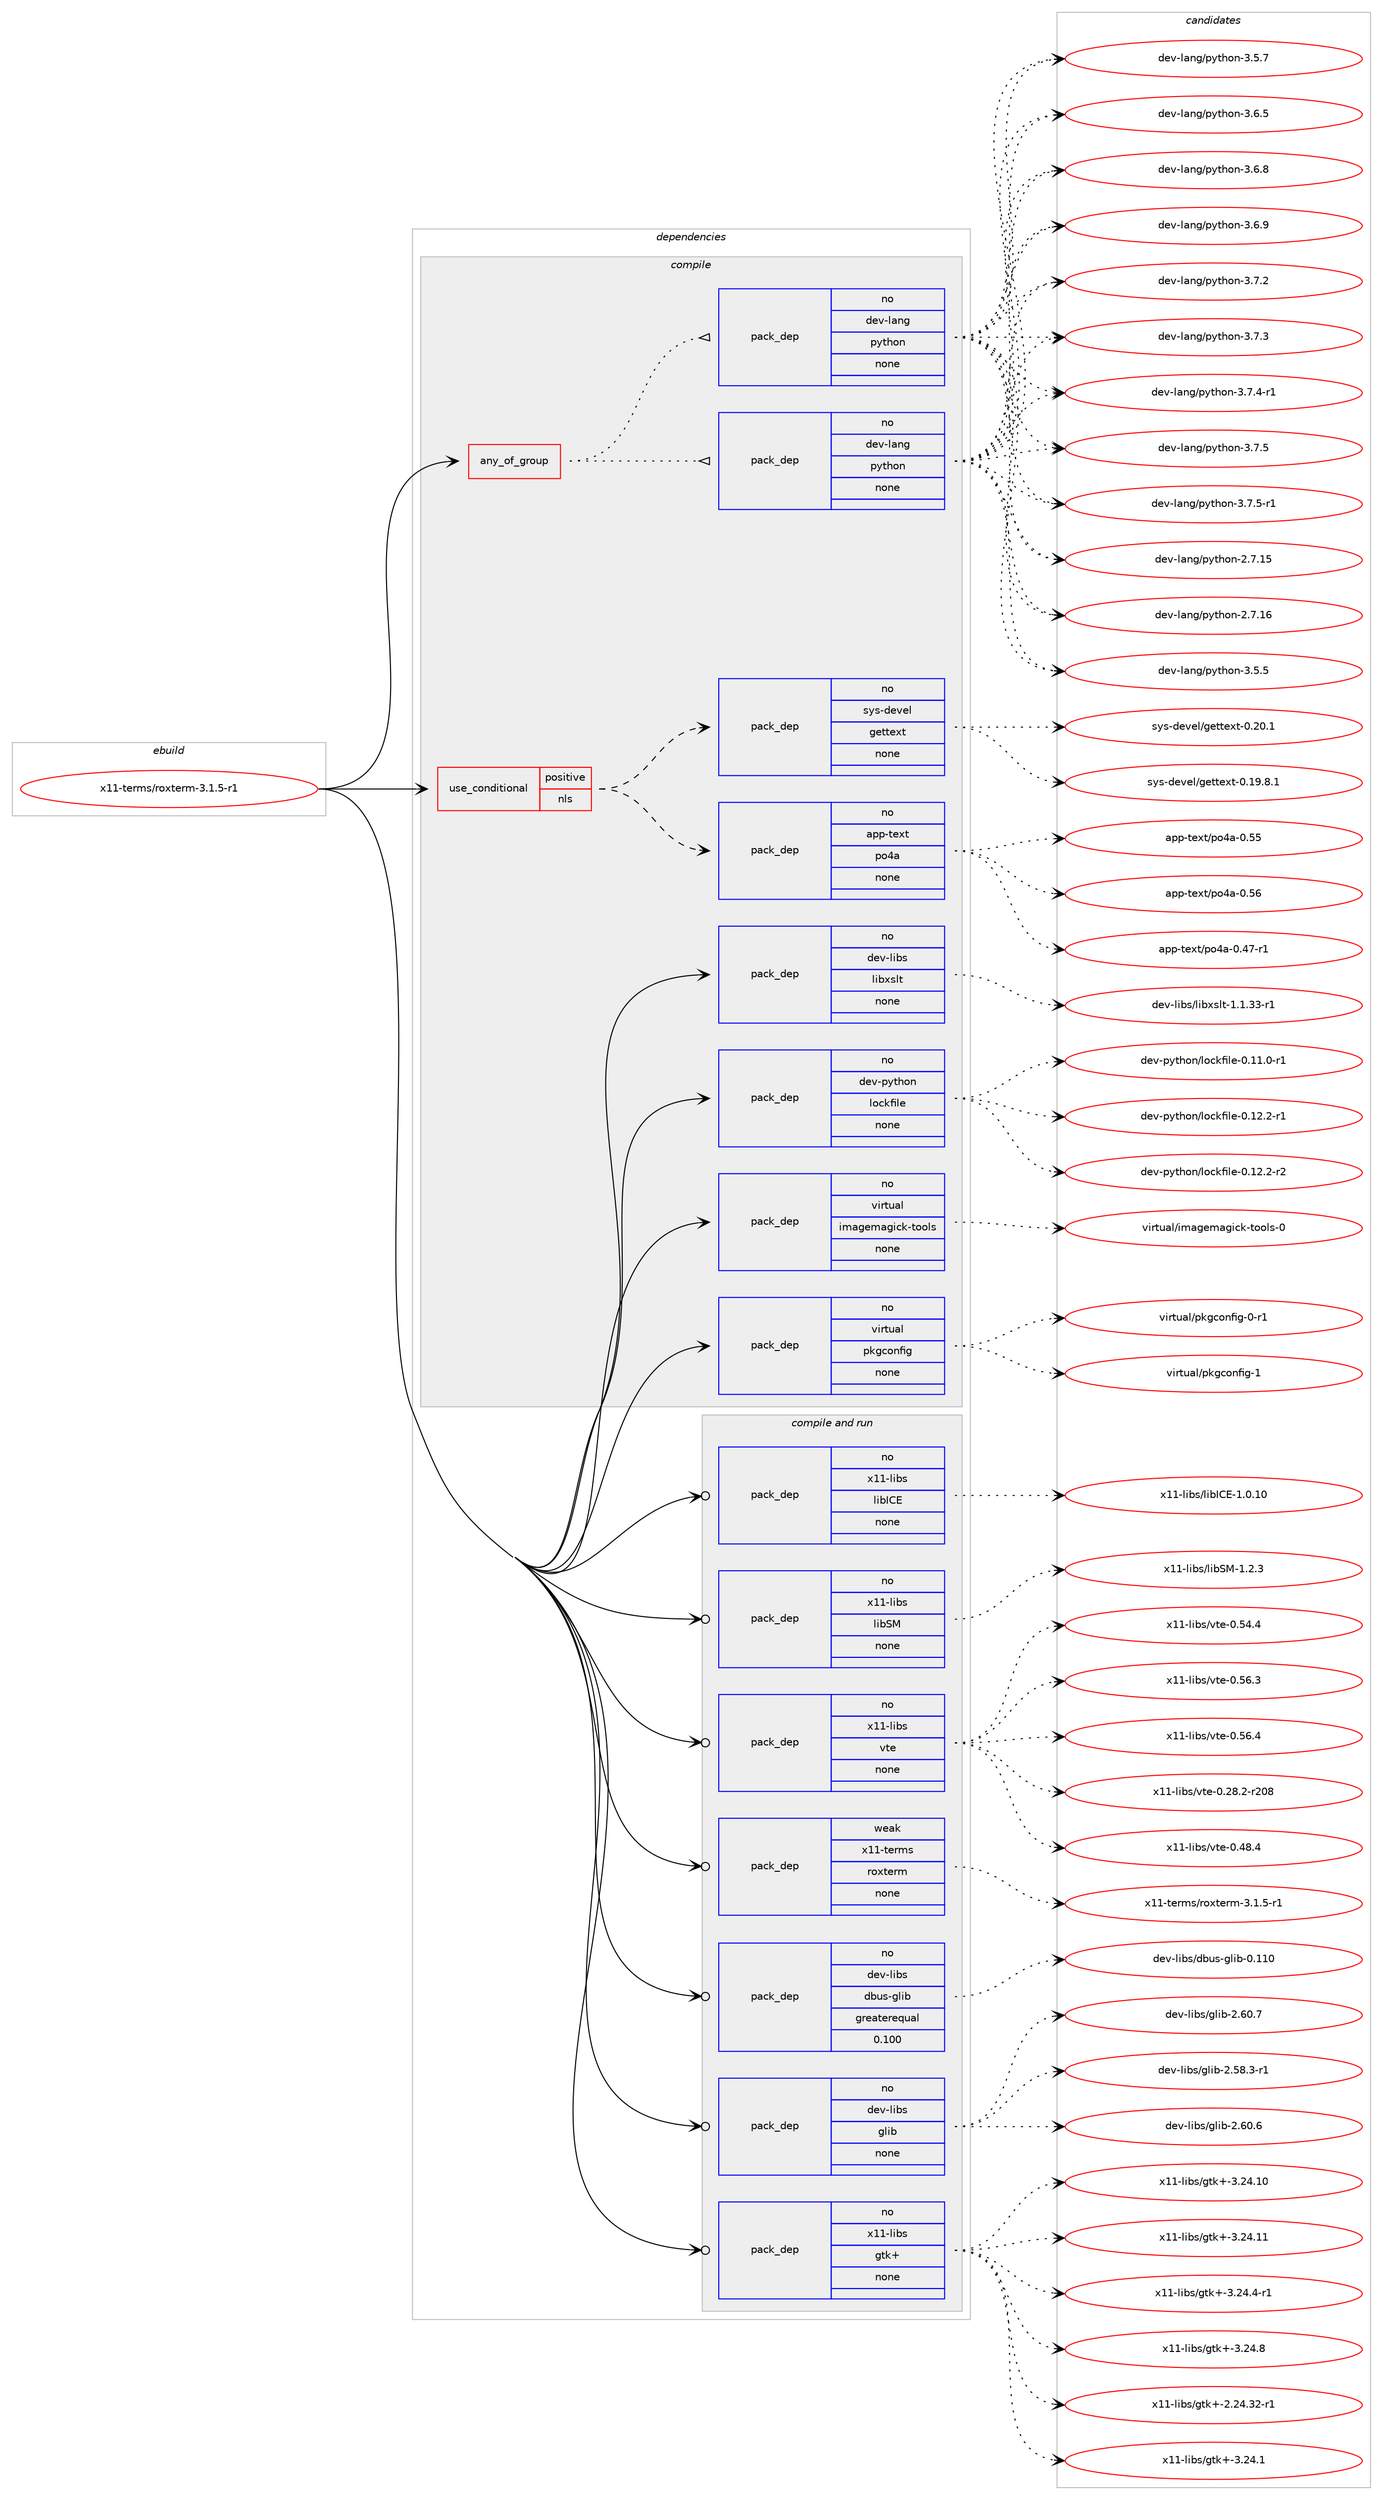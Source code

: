digraph prolog {

# *************
# Graph options
# *************

newrank=true;
concentrate=true;
compound=true;
graph [rankdir=LR,fontname=Helvetica,fontsize=10,ranksep=1.5];#, ranksep=2.5, nodesep=0.2];
edge  [arrowhead=vee];
node  [fontname=Helvetica,fontsize=10];

# **********
# The ebuild
# **********

subgraph cluster_leftcol {
color=gray;
rank=same;
label=<<i>ebuild</i>>;
id [label="x11-terms/roxterm-3.1.5-r1", color=red, width=4, href="../x11-terms/roxterm-3.1.5-r1.svg"];
}

# ****************
# The dependencies
# ****************

subgraph cluster_midcol {
color=gray;
label=<<i>dependencies</i>>;
subgraph cluster_compile {
fillcolor="#eeeeee";
style=filled;
label=<<i>compile</i>>;
subgraph any16179 {
dependency924216 [label=<<TABLE BORDER="0" CELLBORDER="1" CELLSPACING="0" CELLPADDING="4"><TR><TD CELLPADDING="10">any_of_group</TD></TR></TABLE>>, shape=none, color=red];subgraph pack687075 {
dependency924217 [label=<<TABLE BORDER="0" CELLBORDER="1" CELLSPACING="0" CELLPADDING="4" WIDTH="220"><TR><TD ROWSPAN="6" CELLPADDING="30">pack_dep</TD></TR><TR><TD WIDTH="110">no</TD></TR><TR><TD>dev-lang</TD></TR><TR><TD>python</TD></TR><TR><TD>none</TD></TR><TR><TD></TD></TR></TABLE>>, shape=none, color=blue];
}
dependency924216:e -> dependency924217:w [weight=20,style="dotted",arrowhead="oinv"];
subgraph pack687076 {
dependency924218 [label=<<TABLE BORDER="0" CELLBORDER="1" CELLSPACING="0" CELLPADDING="4" WIDTH="220"><TR><TD ROWSPAN="6" CELLPADDING="30">pack_dep</TD></TR><TR><TD WIDTH="110">no</TD></TR><TR><TD>dev-lang</TD></TR><TR><TD>python</TD></TR><TR><TD>none</TD></TR><TR><TD></TD></TR></TABLE>>, shape=none, color=blue];
}
dependency924216:e -> dependency924218:w [weight=20,style="dotted",arrowhead="oinv"];
}
id:e -> dependency924216:w [weight=20,style="solid",arrowhead="vee"];
subgraph cond220366 {
dependency924219 [label=<<TABLE BORDER="0" CELLBORDER="1" CELLSPACING="0" CELLPADDING="4"><TR><TD ROWSPAN="3" CELLPADDING="10">use_conditional</TD></TR><TR><TD>positive</TD></TR><TR><TD>nls</TD></TR></TABLE>>, shape=none, color=red];
subgraph pack687077 {
dependency924220 [label=<<TABLE BORDER="0" CELLBORDER="1" CELLSPACING="0" CELLPADDING="4" WIDTH="220"><TR><TD ROWSPAN="6" CELLPADDING="30">pack_dep</TD></TR><TR><TD WIDTH="110">no</TD></TR><TR><TD>app-text</TD></TR><TR><TD>po4a</TD></TR><TR><TD>none</TD></TR><TR><TD></TD></TR></TABLE>>, shape=none, color=blue];
}
dependency924219:e -> dependency924220:w [weight=20,style="dashed",arrowhead="vee"];
subgraph pack687078 {
dependency924221 [label=<<TABLE BORDER="0" CELLBORDER="1" CELLSPACING="0" CELLPADDING="4" WIDTH="220"><TR><TD ROWSPAN="6" CELLPADDING="30">pack_dep</TD></TR><TR><TD WIDTH="110">no</TD></TR><TR><TD>sys-devel</TD></TR><TR><TD>gettext</TD></TR><TR><TD>none</TD></TR><TR><TD></TD></TR></TABLE>>, shape=none, color=blue];
}
dependency924219:e -> dependency924221:w [weight=20,style="dashed",arrowhead="vee"];
}
id:e -> dependency924219:w [weight=20,style="solid",arrowhead="vee"];
subgraph pack687079 {
dependency924222 [label=<<TABLE BORDER="0" CELLBORDER="1" CELLSPACING="0" CELLPADDING="4" WIDTH="220"><TR><TD ROWSPAN="6" CELLPADDING="30">pack_dep</TD></TR><TR><TD WIDTH="110">no</TD></TR><TR><TD>dev-libs</TD></TR><TR><TD>libxslt</TD></TR><TR><TD>none</TD></TR><TR><TD></TD></TR></TABLE>>, shape=none, color=blue];
}
id:e -> dependency924222:w [weight=20,style="solid",arrowhead="vee"];
subgraph pack687080 {
dependency924223 [label=<<TABLE BORDER="0" CELLBORDER="1" CELLSPACING="0" CELLPADDING="4" WIDTH="220"><TR><TD ROWSPAN="6" CELLPADDING="30">pack_dep</TD></TR><TR><TD WIDTH="110">no</TD></TR><TR><TD>dev-python</TD></TR><TR><TD>lockfile</TD></TR><TR><TD>none</TD></TR><TR><TD></TD></TR></TABLE>>, shape=none, color=blue];
}
id:e -> dependency924223:w [weight=20,style="solid",arrowhead="vee"];
subgraph pack687081 {
dependency924224 [label=<<TABLE BORDER="0" CELLBORDER="1" CELLSPACING="0" CELLPADDING="4" WIDTH="220"><TR><TD ROWSPAN="6" CELLPADDING="30">pack_dep</TD></TR><TR><TD WIDTH="110">no</TD></TR><TR><TD>virtual</TD></TR><TR><TD>imagemagick-tools</TD></TR><TR><TD>none</TD></TR><TR><TD></TD></TR></TABLE>>, shape=none, color=blue];
}
id:e -> dependency924224:w [weight=20,style="solid",arrowhead="vee"];
subgraph pack687082 {
dependency924225 [label=<<TABLE BORDER="0" CELLBORDER="1" CELLSPACING="0" CELLPADDING="4" WIDTH="220"><TR><TD ROWSPAN="6" CELLPADDING="30">pack_dep</TD></TR><TR><TD WIDTH="110">no</TD></TR><TR><TD>virtual</TD></TR><TR><TD>pkgconfig</TD></TR><TR><TD>none</TD></TR><TR><TD></TD></TR></TABLE>>, shape=none, color=blue];
}
id:e -> dependency924225:w [weight=20,style="solid",arrowhead="vee"];
}
subgraph cluster_compileandrun {
fillcolor="#eeeeee";
style=filled;
label=<<i>compile and run</i>>;
subgraph pack687083 {
dependency924226 [label=<<TABLE BORDER="0" CELLBORDER="1" CELLSPACING="0" CELLPADDING="4" WIDTH="220"><TR><TD ROWSPAN="6" CELLPADDING="30">pack_dep</TD></TR><TR><TD WIDTH="110">no</TD></TR><TR><TD>dev-libs</TD></TR><TR><TD>dbus-glib</TD></TR><TR><TD>greaterequal</TD></TR><TR><TD>0.100</TD></TR></TABLE>>, shape=none, color=blue];
}
id:e -> dependency924226:w [weight=20,style="solid",arrowhead="odotvee"];
subgraph pack687084 {
dependency924227 [label=<<TABLE BORDER="0" CELLBORDER="1" CELLSPACING="0" CELLPADDING="4" WIDTH="220"><TR><TD ROWSPAN="6" CELLPADDING="30">pack_dep</TD></TR><TR><TD WIDTH="110">no</TD></TR><TR><TD>dev-libs</TD></TR><TR><TD>glib</TD></TR><TR><TD>none</TD></TR><TR><TD></TD></TR></TABLE>>, shape=none, color=blue];
}
id:e -> dependency924227:w [weight=20,style="solid",arrowhead="odotvee"];
subgraph pack687085 {
dependency924228 [label=<<TABLE BORDER="0" CELLBORDER="1" CELLSPACING="0" CELLPADDING="4" WIDTH="220"><TR><TD ROWSPAN="6" CELLPADDING="30">pack_dep</TD></TR><TR><TD WIDTH="110">no</TD></TR><TR><TD>x11-libs</TD></TR><TR><TD>gtk+</TD></TR><TR><TD>none</TD></TR><TR><TD></TD></TR></TABLE>>, shape=none, color=blue];
}
id:e -> dependency924228:w [weight=20,style="solid",arrowhead="odotvee"];
subgraph pack687086 {
dependency924229 [label=<<TABLE BORDER="0" CELLBORDER="1" CELLSPACING="0" CELLPADDING="4" WIDTH="220"><TR><TD ROWSPAN="6" CELLPADDING="30">pack_dep</TD></TR><TR><TD WIDTH="110">no</TD></TR><TR><TD>x11-libs</TD></TR><TR><TD>libICE</TD></TR><TR><TD>none</TD></TR><TR><TD></TD></TR></TABLE>>, shape=none, color=blue];
}
id:e -> dependency924229:w [weight=20,style="solid",arrowhead="odotvee"];
subgraph pack687087 {
dependency924230 [label=<<TABLE BORDER="0" CELLBORDER="1" CELLSPACING="0" CELLPADDING="4" WIDTH="220"><TR><TD ROWSPAN="6" CELLPADDING="30">pack_dep</TD></TR><TR><TD WIDTH="110">no</TD></TR><TR><TD>x11-libs</TD></TR><TR><TD>libSM</TD></TR><TR><TD>none</TD></TR><TR><TD></TD></TR></TABLE>>, shape=none, color=blue];
}
id:e -> dependency924230:w [weight=20,style="solid",arrowhead="odotvee"];
subgraph pack687088 {
dependency924231 [label=<<TABLE BORDER="0" CELLBORDER="1" CELLSPACING="0" CELLPADDING="4" WIDTH="220"><TR><TD ROWSPAN="6" CELLPADDING="30">pack_dep</TD></TR><TR><TD WIDTH="110">no</TD></TR><TR><TD>x11-libs</TD></TR><TR><TD>vte</TD></TR><TR><TD>none</TD></TR><TR><TD></TD></TR></TABLE>>, shape=none, color=blue];
}
id:e -> dependency924231:w [weight=20,style="solid",arrowhead="odotvee"];
subgraph pack687089 {
dependency924232 [label=<<TABLE BORDER="0" CELLBORDER="1" CELLSPACING="0" CELLPADDING="4" WIDTH="220"><TR><TD ROWSPAN="6" CELLPADDING="30">pack_dep</TD></TR><TR><TD WIDTH="110">weak</TD></TR><TR><TD>x11-terms</TD></TR><TR><TD>roxterm</TD></TR><TR><TD>none</TD></TR><TR><TD></TD></TR></TABLE>>, shape=none, color=blue];
}
id:e -> dependency924232:w [weight=20,style="solid",arrowhead="odotvee"];
}
subgraph cluster_run {
fillcolor="#eeeeee";
style=filled;
label=<<i>run</i>>;
}
}

# **************
# The candidates
# **************

subgraph cluster_choices {
rank=same;
color=gray;
label=<<i>candidates</i>>;

subgraph choice687075 {
color=black;
nodesep=1;
choice10010111845108971101034711212111610411111045504655464953 [label="dev-lang/python-2.7.15", color=red, width=4,href="../dev-lang/python-2.7.15.svg"];
choice10010111845108971101034711212111610411111045504655464954 [label="dev-lang/python-2.7.16", color=red, width=4,href="../dev-lang/python-2.7.16.svg"];
choice100101118451089711010347112121116104111110455146534653 [label="dev-lang/python-3.5.5", color=red, width=4,href="../dev-lang/python-3.5.5.svg"];
choice100101118451089711010347112121116104111110455146534655 [label="dev-lang/python-3.5.7", color=red, width=4,href="../dev-lang/python-3.5.7.svg"];
choice100101118451089711010347112121116104111110455146544653 [label="dev-lang/python-3.6.5", color=red, width=4,href="../dev-lang/python-3.6.5.svg"];
choice100101118451089711010347112121116104111110455146544656 [label="dev-lang/python-3.6.8", color=red, width=4,href="../dev-lang/python-3.6.8.svg"];
choice100101118451089711010347112121116104111110455146544657 [label="dev-lang/python-3.6.9", color=red, width=4,href="../dev-lang/python-3.6.9.svg"];
choice100101118451089711010347112121116104111110455146554650 [label="dev-lang/python-3.7.2", color=red, width=4,href="../dev-lang/python-3.7.2.svg"];
choice100101118451089711010347112121116104111110455146554651 [label="dev-lang/python-3.7.3", color=red, width=4,href="../dev-lang/python-3.7.3.svg"];
choice1001011184510897110103471121211161041111104551465546524511449 [label="dev-lang/python-3.7.4-r1", color=red, width=4,href="../dev-lang/python-3.7.4-r1.svg"];
choice100101118451089711010347112121116104111110455146554653 [label="dev-lang/python-3.7.5", color=red, width=4,href="../dev-lang/python-3.7.5.svg"];
choice1001011184510897110103471121211161041111104551465546534511449 [label="dev-lang/python-3.7.5-r1", color=red, width=4,href="../dev-lang/python-3.7.5-r1.svg"];
dependency924217:e -> choice10010111845108971101034711212111610411111045504655464953:w [style=dotted,weight="100"];
dependency924217:e -> choice10010111845108971101034711212111610411111045504655464954:w [style=dotted,weight="100"];
dependency924217:e -> choice100101118451089711010347112121116104111110455146534653:w [style=dotted,weight="100"];
dependency924217:e -> choice100101118451089711010347112121116104111110455146534655:w [style=dotted,weight="100"];
dependency924217:e -> choice100101118451089711010347112121116104111110455146544653:w [style=dotted,weight="100"];
dependency924217:e -> choice100101118451089711010347112121116104111110455146544656:w [style=dotted,weight="100"];
dependency924217:e -> choice100101118451089711010347112121116104111110455146544657:w [style=dotted,weight="100"];
dependency924217:e -> choice100101118451089711010347112121116104111110455146554650:w [style=dotted,weight="100"];
dependency924217:e -> choice100101118451089711010347112121116104111110455146554651:w [style=dotted,weight="100"];
dependency924217:e -> choice1001011184510897110103471121211161041111104551465546524511449:w [style=dotted,weight="100"];
dependency924217:e -> choice100101118451089711010347112121116104111110455146554653:w [style=dotted,weight="100"];
dependency924217:e -> choice1001011184510897110103471121211161041111104551465546534511449:w [style=dotted,weight="100"];
}
subgraph choice687076 {
color=black;
nodesep=1;
choice10010111845108971101034711212111610411111045504655464953 [label="dev-lang/python-2.7.15", color=red, width=4,href="../dev-lang/python-2.7.15.svg"];
choice10010111845108971101034711212111610411111045504655464954 [label="dev-lang/python-2.7.16", color=red, width=4,href="../dev-lang/python-2.7.16.svg"];
choice100101118451089711010347112121116104111110455146534653 [label="dev-lang/python-3.5.5", color=red, width=4,href="../dev-lang/python-3.5.5.svg"];
choice100101118451089711010347112121116104111110455146534655 [label="dev-lang/python-3.5.7", color=red, width=4,href="../dev-lang/python-3.5.7.svg"];
choice100101118451089711010347112121116104111110455146544653 [label="dev-lang/python-3.6.5", color=red, width=4,href="../dev-lang/python-3.6.5.svg"];
choice100101118451089711010347112121116104111110455146544656 [label="dev-lang/python-3.6.8", color=red, width=4,href="../dev-lang/python-3.6.8.svg"];
choice100101118451089711010347112121116104111110455146544657 [label="dev-lang/python-3.6.9", color=red, width=4,href="../dev-lang/python-3.6.9.svg"];
choice100101118451089711010347112121116104111110455146554650 [label="dev-lang/python-3.7.2", color=red, width=4,href="../dev-lang/python-3.7.2.svg"];
choice100101118451089711010347112121116104111110455146554651 [label="dev-lang/python-3.7.3", color=red, width=4,href="../dev-lang/python-3.7.3.svg"];
choice1001011184510897110103471121211161041111104551465546524511449 [label="dev-lang/python-3.7.4-r1", color=red, width=4,href="../dev-lang/python-3.7.4-r1.svg"];
choice100101118451089711010347112121116104111110455146554653 [label="dev-lang/python-3.7.5", color=red, width=4,href="../dev-lang/python-3.7.5.svg"];
choice1001011184510897110103471121211161041111104551465546534511449 [label="dev-lang/python-3.7.5-r1", color=red, width=4,href="../dev-lang/python-3.7.5-r1.svg"];
dependency924218:e -> choice10010111845108971101034711212111610411111045504655464953:w [style=dotted,weight="100"];
dependency924218:e -> choice10010111845108971101034711212111610411111045504655464954:w [style=dotted,weight="100"];
dependency924218:e -> choice100101118451089711010347112121116104111110455146534653:w [style=dotted,weight="100"];
dependency924218:e -> choice100101118451089711010347112121116104111110455146534655:w [style=dotted,weight="100"];
dependency924218:e -> choice100101118451089711010347112121116104111110455146544653:w [style=dotted,weight="100"];
dependency924218:e -> choice100101118451089711010347112121116104111110455146544656:w [style=dotted,weight="100"];
dependency924218:e -> choice100101118451089711010347112121116104111110455146544657:w [style=dotted,weight="100"];
dependency924218:e -> choice100101118451089711010347112121116104111110455146554650:w [style=dotted,weight="100"];
dependency924218:e -> choice100101118451089711010347112121116104111110455146554651:w [style=dotted,weight="100"];
dependency924218:e -> choice1001011184510897110103471121211161041111104551465546524511449:w [style=dotted,weight="100"];
dependency924218:e -> choice100101118451089711010347112121116104111110455146554653:w [style=dotted,weight="100"];
dependency924218:e -> choice1001011184510897110103471121211161041111104551465546534511449:w [style=dotted,weight="100"];
}
subgraph choice687077 {
color=black;
nodesep=1;
choice971121124511610112011647112111529745484652554511449 [label="app-text/po4a-0.47-r1", color=red, width=4,href="../app-text/po4a-0.47-r1.svg"];
choice97112112451161011201164711211152974548465353 [label="app-text/po4a-0.55", color=red, width=4,href="../app-text/po4a-0.55.svg"];
choice97112112451161011201164711211152974548465354 [label="app-text/po4a-0.56", color=red, width=4,href="../app-text/po4a-0.56.svg"];
dependency924220:e -> choice971121124511610112011647112111529745484652554511449:w [style=dotted,weight="100"];
dependency924220:e -> choice97112112451161011201164711211152974548465353:w [style=dotted,weight="100"];
dependency924220:e -> choice97112112451161011201164711211152974548465354:w [style=dotted,weight="100"];
}
subgraph choice687078 {
color=black;
nodesep=1;
choice1151211154510010111810110847103101116116101120116454846495746564649 [label="sys-devel/gettext-0.19.8.1", color=red, width=4,href="../sys-devel/gettext-0.19.8.1.svg"];
choice115121115451001011181011084710310111611610112011645484650484649 [label="sys-devel/gettext-0.20.1", color=red, width=4,href="../sys-devel/gettext-0.20.1.svg"];
dependency924221:e -> choice1151211154510010111810110847103101116116101120116454846495746564649:w [style=dotted,weight="100"];
dependency924221:e -> choice115121115451001011181011084710310111611610112011645484650484649:w [style=dotted,weight="100"];
}
subgraph choice687079 {
color=black;
nodesep=1;
choice10010111845108105981154710810598120115108116454946494651514511449 [label="dev-libs/libxslt-1.1.33-r1", color=red, width=4,href="../dev-libs/libxslt-1.1.33-r1.svg"];
dependency924222:e -> choice10010111845108105981154710810598120115108116454946494651514511449:w [style=dotted,weight="100"];
}
subgraph choice687080 {
color=black;
nodesep=1;
choice100101118451121211161041111104710811199107102105108101454846494946484511449 [label="dev-python/lockfile-0.11.0-r1", color=red, width=4,href="../dev-python/lockfile-0.11.0-r1.svg"];
choice100101118451121211161041111104710811199107102105108101454846495046504511449 [label="dev-python/lockfile-0.12.2-r1", color=red, width=4,href="../dev-python/lockfile-0.12.2-r1.svg"];
choice100101118451121211161041111104710811199107102105108101454846495046504511450 [label="dev-python/lockfile-0.12.2-r2", color=red, width=4,href="../dev-python/lockfile-0.12.2-r2.svg"];
dependency924223:e -> choice100101118451121211161041111104710811199107102105108101454846494946484511449:w [style=dotted,weight="100"];
dependency924223:e -> choice100101118451121211161041111104710811199107102105108101454846495046504511449:w [style=dotted,weight="100"];
dependency924223:e -> choice100101118451121211161041111104710811199107102105108101454846495046504511450:w [style=dotted,weight="100"];
}
subgraph choice687081 {
color=black;
nodesep=1;
choice1181051141161179710847105109971031011099710310599107451161111111081154548 [label="virtual/imagemagick-tools-0", color=red, width=4,href="../virtual/imagemagick-tools-0.svg"];
dependency924224:e -> choice1181051141161179710847105109971031011099710310599107451161111111081154548:w [style=dotted,weight="100"];
}
subgraph choice687082 {
color=black;
nodesep=1;
choice11810511411611797108471121071039911111010210510345484511449 [label="virtual/pkgconfig-0-r1", color=red, width=4,href="../virtual/pkgconfig-0-r1.svg"];
choice1181051141161179710847112107103991111101021051034549 [label="virtual/pkgconfig-1", color=red, width=4,href="../virtual/pkgconfig-1.svg"];
dependency924225:e -> choice11810511411611797108471121071039911111010210510345484511449:w [style=dotted,weight="100"];
dependency924225:e -> choice1181051141161179710847112107103991111101021051034549:w [style=dotted,weight="100"];
}
subgraph choice687083 {
color=black;
nodesep=1;
choice100101118451081059811547100981171154510310810598454846494948 [label="dev-libs/dbus-glib-0.110", color=red, width=4,href="../dev-libs/dbus-glib-0.110.svg"];
dependency924226:e -> choice100101118451081059811547100981171154510310810598454846494948:w [style=dotted,weight="100"];
}
subgraph choice687084 {
color=black;
nodesep=1;
choice10010111845108105981154710310810598455046535646514511449 [label="dev-libs/glib-2.58.3-r1", color=red, width=4,href="../dev-libs/glib-2.58.3-r1.svg"];
choice1001011184510810598115471031081059845504654484654 [label="dev-libs/glib-2.60.6", color=red, width=4,href="../dev-libs/glib-2.60.6.svg"];
choice1001011184510810598115471031081059845504654484655 [label="dev-libs/glib-2.60.7", color=red, width=4,href="../dev-libs/glib-2.60.7.svg"];
dependency924227:e -> choice10010111845108105981154710310810598455046535646514511449:w [style=dotted,weight="100"];
dependency924227:e -> choice1001011184510810598115471031081059845504654484654:w [style=dotted,weight="100"];
dependency924227:e -> choice1001011184510810598115471031081059845504654484655:w [style=dotted,weight="100"];
}
subgraph choice687085 {
color=black;
nodesep=1;
choice12049494510810598115471031161074345504650524651504511449 [label="x11-libs/gtk+-2.24.32-r1", color=red, width=4,href="../x11-libs/gtk+-2.24.32-r1.svg"];
choice12049494510810598115471031161074345514650524649 [label="x11-libs/gtk+-3.24.1", color=red, width=4,href="../x11-libs/gtk+-3.24.1.svg"];
choice1204949451081059811547103116107434551465052464948 [label="x11-libs/gtk+-3.24.10", color=red, width=4,href="../x11-libs/gtk+-3.24.10.svg"];
choice1204949451081059811547103116107434551465052464949 [label="x11-libs/gtk+-3.24.11", color=red, width=4,href="../x11-libs/gtk+-3.24.11.svg"];
choice120494945108105981154710311610743455146505246524511449 [label="x11-libs/gtk+-3.24.4-r1", color=red, width=4,href="../x11-libs/gtk+-3.24.4-r1.svg"];
choice12049494510810598115471031161074345514650524656 [label="x11-libs/gtk+-3.24.8", color=red, width=4,href="../x11-libs/gtk+-3.24.8.svg"];
dependency924228:e -> choice12049494510810598115471031161074345504650524651504511449:w [style=dotted,weight="100"];
dependency924228:e -> choice12049494510810598115471031161074345514650524649:w [style=dotted,weight="100"];
dependency924228:e -> choice1204949451081059811547103116107434551465052464948:w [style=dotted,weight="100"];
dependency924228:e -> choice1204949451081059811547103116107434551465052464949:w [style=dotted,weight="100"];
dependency924228:e -> choice120494945108105981154710311610743455146505246524511449:w [style=dotted,weight="100"];
dependency924228:e -> choice12049494510810598115471031161074345514650524656:w [style=dotted,weight="100"];
}
subgraph choice687086 {
color=black;
nodesep=1;
choice12049494510810598115471081059873676945494648464948 [label="x11-libs/libICE-1.0.10", color=red, width=4,href="../x11-libs/libICE-1.0.10.svg"];
dependency924229:e -> choice12049494510810598115471081059873676945494648464948:w [style=dotted,weight="100"];
}
subgraph choice687087 {
color=black;
nodesep=1;
choice1204949451081059811547108105988377454946504651 [label="x11-libs/libSM-1.2.3", color=red, width=4,href="../x11-libs/libSM-1.2.3.svg"];
dependency924230:e -> choice1204949451081059811547108105988377454946504651:w [style=dotted,weight="100"];
}
subgraph choice687088 {
color=black;
nodesep=1;
choice12049494510810598115471181161014548465056465045114504856 [label="x11-libs/vte-0.28.2-r208", color=red, width=4,href="../x11-libs/vte-0.28.2-r208.svg"];
choice120494945108105981154711811610145484652564652 [label="x11-libs/vte-0.48.4", color=red, width=4,href="../x11-libs/vte-0.48.4.svg"];
choice120494945108105981154711811610145484653524652 [label="x11-libs/vte-0.54.4", color=red, width=4,href="../x11-libs/vte-0.54.4.svg"];
choice120494945108105981154711811610145484653544651 [label="x11-libs/vte-0.56.3", color=red, width=4,href="../x11-libs/vte-0.56.3.svg"];
choice120494945108105981154711811610145484653544652 [label="x11-libs/vte-0.56.4", color=red, width=4,href="../x11-libs/vte-0.56.4.svg"];
dependency924231:e -> choice12049494510810598115471181161014548465056465045114504856:w [style=dotted,weight="100"];
dependency924231:e -> choice120494945108105981154711811610145484652564652:w [style=dotted,weight="100"];
dependency924231:e -> choice120494945108105981154711811610145484653524652:w [style=dotted,weight="100"];
dependency924231:e -> choice120494945108105981154711811610145484653544651:w [style=dotted,weight="100"];
dependency924231:e -> choice120494945108105981154711811610145484653544652:w [style=dotted,weight="100"];
}
subgraph choice687089 {
color=black;
nodesep=1;
choice120494945116101114109115471141111201161011141094551464946534511449 [label="x11-terms/roxterm-3.1.5-r1", color=red, width=4,href="../x11-terms/roxterm-3.1.5-r1.svg"];
dependency924232:e -> choice120494945116101114109115471141111201161011141094551464946534511449:w [style=dotted,weight="100"];
}
}

}
